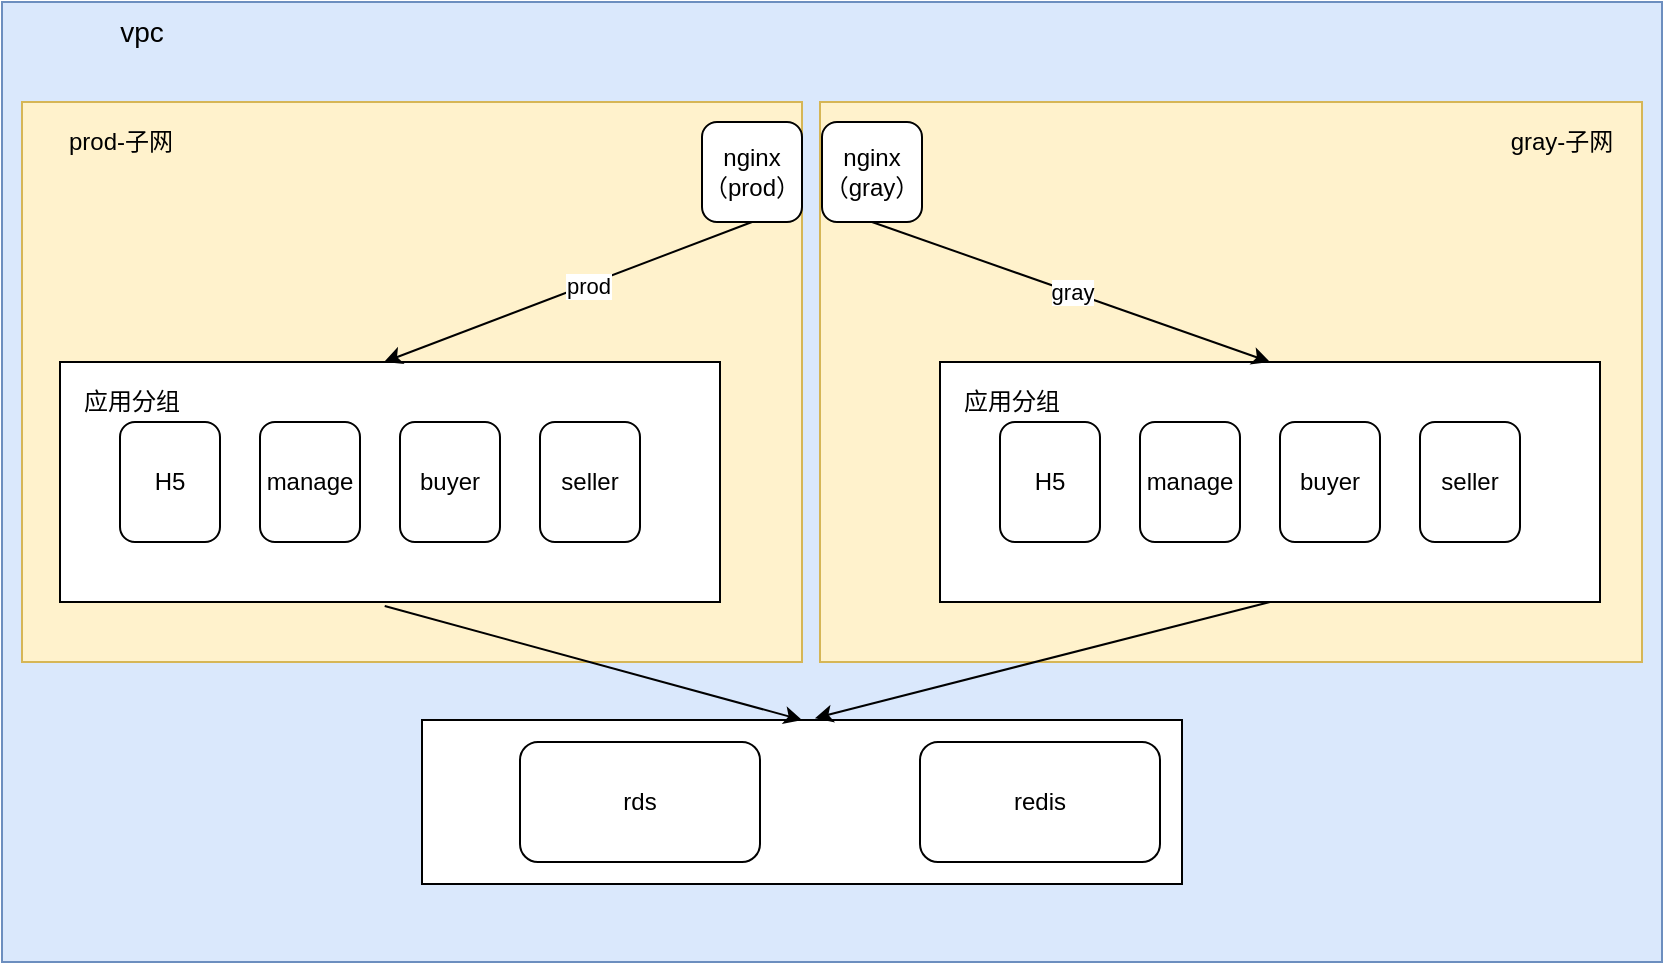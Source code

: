 <mxfile version="14.5.8" type="github"><diagram id="9S6CoTVlRQoVocAjsFaL" name="Page-1"><mxGraphModel dx="1186" dy="620" grid="1" gridSize="10" guides="1" tooltips="1" connect="1" arrows="1" fold="1" page="1" pageScale="1" pageWidth="827" pageHeight="1169" math="0" shadow="0"><root><mxCell id="0"/><mxCell id="1" parent="0"/><mxCell id="SESntYDt2SvvA30GHAk7-25" value="" style="rounded=0;whiteSpace=wrap;html=1;align=left;fillColor=#dae8fc;strokeColor=#6c8ebf;" vertex="1" parent="1"><mxGeometry y="160" width="830" height="480" as="geometry"/></mxCell><mxCell id="SESntYDt2SvvA30GHAk7-32" value="" style="rounded=0;whiteSpace=wrap;html=1;fillColor=#fff2cc;strokeColor=#d6b656;" vertex="1" parent="1"><mxGeometry x="409" y="210" width="411" height="280" as="geometry"/></mxCell><mxCell id="SESntYDt2SvvA30GHAk7-30" value="" style="rounded=0;whiteSpace=wrap;html=1;fillColor=#fff2cc;strokeColor=#d6b656;" vertex="1" parent="1"><mxGeometry x="10" y="210" width="390" height="280" as="geometry"/></mxCell><mxCell id="SESntYDt2SvvA30GHAk7-10" value="" style="rounded=0;whiteSpace=wrap;html=1;" vertex="1" parent="1"><mxGeometry x="210" y="519" width="380" height="82" as="geometry"/></mxCell><mxCell id="SESntYDt2SvvA30GHAk7-6" value="" style="rounded=0;whiteSpace=wrap;html=1;" vertex="1" parent="1"><mxGeometry x="29" y="340" width="330" height="120" as="geometry"/></mxCell><mxCell id="SESntYDt2SvvA30GHAk7-1" value="nginx（gray）" style="rounded=1;whiteSpace=wrap;html=1;" vertex="1" parent="1"><mxGeometry x="410" y="220" width="50" height="50" as="geometry"/></mxCell><mxCell id="SESntYDt2SvvA30GHAk7-2" value="manage" style="rounded=1;whiteSpace=wrap;html=1;" vertex="1" parent="1"><mxGeometry x="129" y="370" width="50" height="60" as="geometry"/></mxCell><mxCell id="SESntYDt2SvvA30GHAk7-3" value="buyer" style="rounded=1;whiteSpace=wrap;html=1;" vertex="1" parent="1"><mxGeometry x="199" y="370" width="50" height="60" as="geometry"/></mxCell><mxCell id="SESntYDt2SvvA30GHAk7-4" value="seller" style="rounded=1;whiteSpace=wrap;html=1;" vertex="1" parent="1"><mxGeometry x="269" y="370" width="50" height="60" as="geometry"/></mxCell><mxCell id="SESntYDt2SvvA30GHAk7-5" value="H5" style="rounded=1;whiteSpace=wrap;html=1;" vertex="1" parent="1"><mxGeometry x="59" y="370" width="50" height="60" as="geometry"/></mxCell><mxCell id="SESntYDt2SvvA30GHAk7-7" value="" style="endArrow=classic;html=1;entryX=0.491;entryY=0;entryDx=0;entryDy=0;entryPerimeter=0;exitX=0.5;exitY=1;exitDx=0;exitDy=0;" edge="1" parent="1" source="SESntYDt2SvvA30GHAk7-24" target="SESntYDt2SvvA30GHAk7-6"><mxGeometry width="50" height="50" relative="1" as="geometry"><mxPoint x="407" y="280" as="sourcePoint"/><mxPoint x="412" y="340" as="targetPoint"/></mxGeometry></mxCell><mxCell id="SESntYDt2SvvA30GHAk7-15" value="prod" style="edgeLabel;html=1;align=center;verticalAlign=middle;resizable=0;points=[];" vertex="1" connectable="0" parent="SESntYDt2SvvA30GHAk7-7"><mxGeometry x="-0.102" relative="1" as="geometry"><mxPoint as="offset"/></mxGeometry></mxCell><mxCell id="SESntYDt2SvvA30GHAk7-8" value="rds" style="rounded=1;whiteSpace=wrap;html=1;" vertex="1" parent="1"><mxGeometry x="259" y="530" width="120" height="60" as="geometry"/></mxCell><mxCell id="SESntYDt2SvvA30GHAk7-9" value="redis" style="rounded=1;whiteSpace=wrap;html=1;" vertex="1" parent="1"><mxGeometry x="459" y="530" width="120" height="60" as="geometry"/></mxCell><mxCell id="SESntYDt2SvvA30GHAk7-11" value="" style="endArrow=classic;html=1;entryX=0.5;entryY=0;entryDx=0;entryDy=0;exitX=0.492;exitY=1.017;exitDx=0;exitDy=0;exitPerimeter=0;" edge="1" parent="1" source="SESntYDt2SvvA30GHAk7-6" target="SESntYDt2SvvA30GHAk7-10"><mxGeometry width="50" height="50" relative="1" as="geometry"><mxPoint x="409" y="500" as="sourcePoint"/><mxPoint x="459" y="450" as="targetPoint"/></mxGeometry></mxCell><mxCell id="SESntYDt2SvvA30GHAk7-17" value="" style="rounded=0;whiteSpace=wrap;html=1;" vertex="1" parent="1"><mxGeometry x="469" y="340" width="330" height="120" as="geometry"/></mxCell><mxCell id="SESntYDt2SvvA30GHAk7-18" value="manage" style="rounded=1;whiteSpace=wrap;html=1;" vertex="1" parent="1"><mxGeometry x="569" y="370" width="50" height="60" as="geometry"/></mxCell><mxCell id="SESntYDt2SvvA30GHAk7-19" value="buyer" style="rounded=1;whiteSpace=wrap;html=1;" vertex="1" parent="1"><mxGeometry x="639" y="370" width="50" height="60" as="geometry"/></mxCell><mxCell id="SESntYDt2SvvA30GHAk7-20" value="seller" style="rounded=1;whiteSpace=wrap;html=1;" vertex="1" parent="1"><mxGeometry x="709" y="370" width="50" height="60" as="geometry"/></mxCell><mxCell id="SESntYDt2SvvA30GHAk7-21" value="H5" style="rounded=1;whiteSpace=wrap;html=1;" vertex="1" parent="1"><mxGeometry x="499" y="370" width="50" height="60" as="geometry"/></mxCell><mxCell id="SESntYDt2SvvA30GHAk7-22" value="gray" style="endArrow=classic;html=1;exitX=0.5;exitY=1;exitDx=0;exitDy=0;entryX=0.5;entryY=0;entryDx=0;entryDy=0;" edge="1" parent="1" source="SESntYDt2SvvA30GHAk7-1" target="SESntYDt2SvvA30GHAk7-17"><mxGeometry width="50" height="50" relative="1" as="geometry"><mxPoint x="399" y="420" as="sourcePoint"/><mxPoint x="449" y="370" as="targetPoint"/></mxGeometry></mxCell><mxCell id="SESntYDt2SvvA30GHAk7-23" value="" style="endArrow=classic;html=1;exitX=0.5;exitY=1;exitDx=0;exitDy=0;entryX=0.517;entryY=-0.011;entryDx=0;entryDy=0;entryPerimeter=0;" edge="1" parent="1" source="SESntYDt2SvvA30GHAk7-17" target="SESntYDt2SvvA30GHAk7-10"><mxGeometry width="50" height="50" relative="1" as="geometry"><mxPoint x="549" y="510" as="sourcePoint"/><mxPoint x="599" y="460" as="targetPoint"/></mxGeometry></mxCell><mxCell id="SESntYDt2SvvA30GHAk7-24" value="nginx（prod）" style="rounded=1;whiteSpace=wrap;html=1;" vertex="1" parent="1"><mxGeometry x="350" y="220" width="50" height="50" as="geometry"/></mxCell><mxCell id="SESntYDt2SvvA30GHAk7-26" value="&lt;font style=&quot;font-size: 14px&quot;&gt;vpc&lt;/font&gt;" style="text;html=1;strokeColor=none;fillColor=none;align=center;verticalAlign=middle;whiteSpace=wrap;rounded=0;" vertex="1" parent="1"><mxGeometry x="40" y="160" width="60" height="30" as="geometry"/></mxCell><mxCell id="SESntYDt2SvvA30GHAk7-27" value="应用分组" style="text;html=1;strokeColor=none;fillColor=none;align=center;verticalAlign=middle;whiteSpace=wrap;rounded=0;" vertex="1" parent="1"><mxGeometry x="40" y="350" width="50" height="20" as="geometry"/></mxCell><mxCell id="SESntYDt2SvvA30GHAk7-28" value="应用分组" style="text;html=1;strokeColor=none;fillColor=none;align=center;verticalAlign=middle;whiteSpace=wrap;rounded=0;" vertex="1" parent="1"><mxGeometry x="480" y="350" width="50" height="20" as="geometry"/></mxCell><mxCell id="SESntYDt2SvvA30GHAk7-31" value="prod-子网" style="text;html=1;strokeColor=none;fillColor=none;align=center;verticalAlign=middle;whiteSpace=wrap;rounded=0;" vertex="1" parent="1"><mxGeometry x="29" y="220" width="61" height="20" as="geometry"/></mxCell><mxCell id="SESntYDt2SvvA30GHAk7-33" value="gray-子网" style="text;html=1;strokeColor=none;fillColor=none;align=center;verticalAlign=middle;whiteSpace=wrap;rounded=0;" vertex="1" parent="1"><mxGeometry x="750" y="220" width="60" height="20" as="geometry"/></mxCell></root></mxGraphModel></diagram></mxfile>